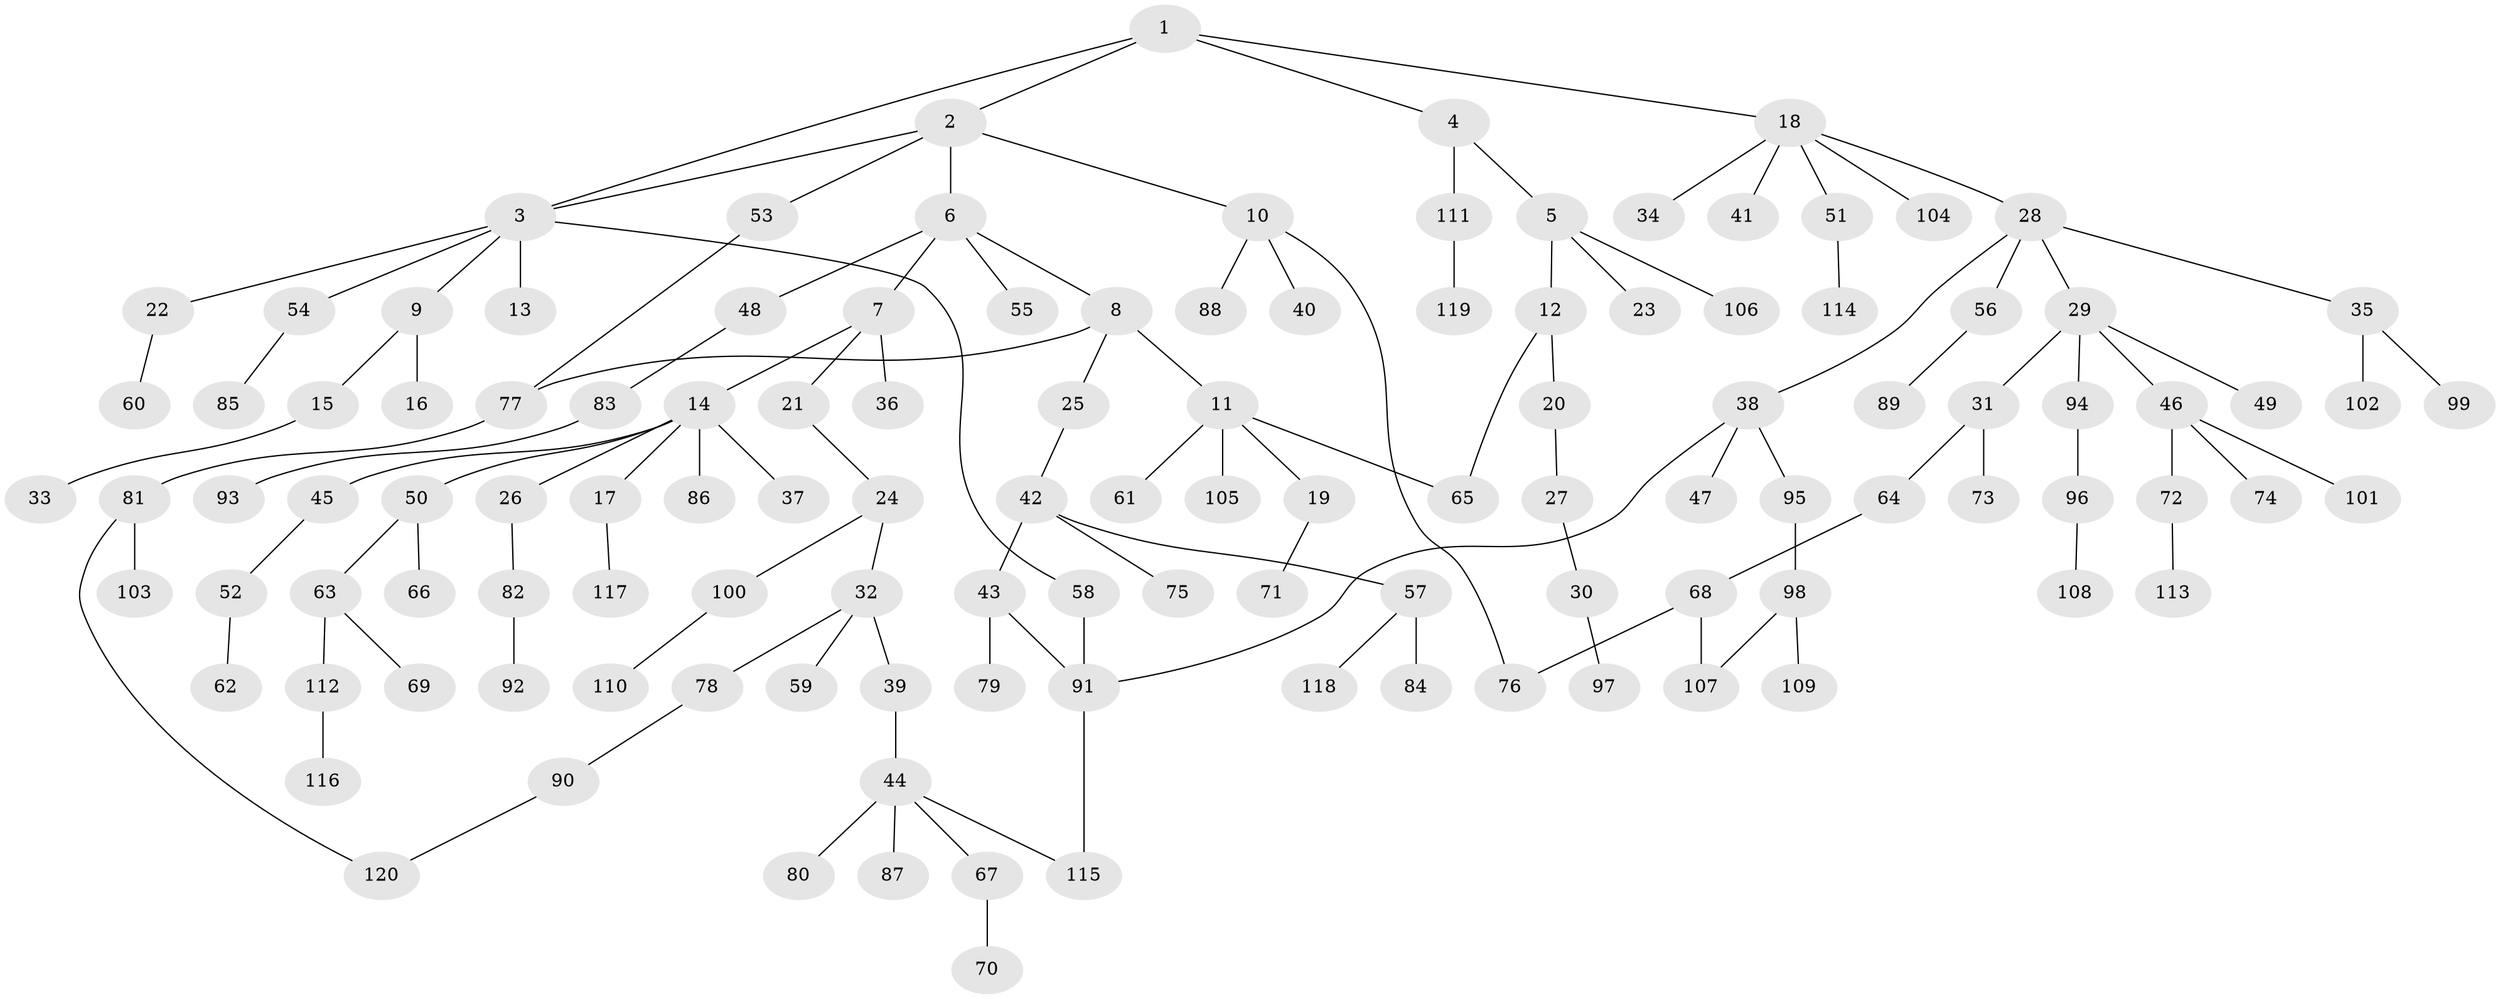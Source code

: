 // coarse degree distribution, {8: 0.01282051282051282, 4: 0.07692307692307693, 3: 0.16666666666666666, 5: 0.0641025641025641, 1: 0.5256410256410257, 6: 0.01282051282051282, 2: 0.1282051282051282, 7: 0.01282051282051282}
// Generated by graph-tools (version 1.1) at 2025/41/03/06/25 10:41:28]
// undirected, 120 vertices, 128 edges
graph export_dot {
graph [start="1"]
  node [color=gray90,style=filled];
  1;
  2;
  3;
  4;
  5;
  6;
  7;
  8;
  9;
  10;
  11;
  12;
  13;
  14;
  15;
  16;
  17;
  18;
  19;
  20;
  21;
  22;
  23;
  24;
  25;
  26;
  27;
  28;
  29;
  30;
  31;
  32;
  33;
  34;
  35;
  36;
  37;
  38;
  39;
  40;
  41;
  42;
  43;
  44;
  45;
  46;
  47;
  48;
  49;
  50;
  51;
  52;
  53;
  54;
  55;
  56;
  57;
  58;
  59;
  60;
  61;
  62;
  63;
  64;
  65;
  66;
  67;
  68;
  69;
  70;
  71;
  72;
  73;
  74;
  75;
  76;
  77;
  78;
  79;
  80;
  81;
  82;
  83;
  84;
  85;
  86;
  87;
  88;
  89;
  90;
  91;
  92;
  93;
  94;
  95;
  96;
  97;
  98;
  99;
  100;
  101;
  102;
  103;
  104;
  105;
  106;
  107;
  108;
  109;
  110;
  111;
  112;
  113;
  114;
  115;
  116;
  117;
  118;
  119;
  120;
  1 -- 2;
  1 -- 4;
  1 -- 18;
  1 -- 3;
  2 -- 3;
  2 -- 6;
  2 -- 10;
  2 -- 53;
  3 -- 9;
  3 -- 13;
  3 -- 22;
  3 -- 54;
  3 -- 58;
  4 -- 5;
  4 -- 111;
  5 -- 12;
  5 -- 23;
  5 -- 106;
  6 -- 7;
  6 -- 8;
  6 -- 48;
  6 -- 55;
  7 -- 14;
  7 -- 21;
  7 -- 36;
  8 -- 11;
  8 -- 25;
  8 -- 77;
  9 -- 15;
  9 -- 16;
  10 -- 40;
  10 -- 88;
  10 -- 76;
  11 -- 19;
  11 -- 61;
  11 -- 105;
  11 -- 65;
  12 -- 20;
  12 -- 65;
  14 -- 17;
  14 -- 26;
  14 -- 37;
  14 -- 45;
  14 -- 50;
  14 -- 86;
  15 -- 33;
  17 -- 117;
  18 -- 28;
  18 -- 34;
  18 -- 41;
  18 -- 51;
  18 -- 104;
  19 -- 71;
  20 -- 27;
  21 -- 24;
  22 -- 60;
  24 -- 32;
  24 -- 100;
  25 -- 42;
  26 -- 82;
  27 -- 30;
  28 -- 29;
  28 -- 35;
  28 -- 38;
  28 -- 56;
  29 -- 31;
  29 -- 46;
  29 -- 49;
  29 -- 94;
  30 -- 97;
  31 -- 64;
  31 -- 73;
  32 -- 39;
  32 -- 59;
  32 -- 78;
  35 -- 99;
  35 -- 102;
  38 -- 47;
  38 -- 95;
  38 -- 91;
  39 -- 44;
  42 -- 43;
  42 -- 57;
  42 -- 75;
  43 -- 79;
  43 -- 91;
  44 -- 67;
  44 -- 80;
  44 -- 87;
  44 -- 115;
  45 -- 52;
  46 -- 72;
  46 -- 74;
  46 -- 101;
  48 -- 83;
  50 -- 63;
  50 -- 66;
  51 -- 114;
  52 -- 62;
  53 -- 77;
  54 -- 85;
  56 -- 89;
  57 -- 84;
  57 -- 118;
  58 -- 91;
  63 -- 69;
  63 -- 112;
  64 -- 68;
  67 -- 70;
  68 -- 76;
  68 -- 107;
  72 -- 113;
  77 -- 81;
  78 -- 90;
  81 -- 103;
  81 -- 120;
  82 -- 92;
  83 -- 93;
  90 -- 120;
  91 -- 115;
  94 -- 96;
  95 -- 98;
  96 -- 108;
  98 -- 107;
  98 -- 109;
  100 -- 110;
  111 -- 119;
  112 -- 116;
}
